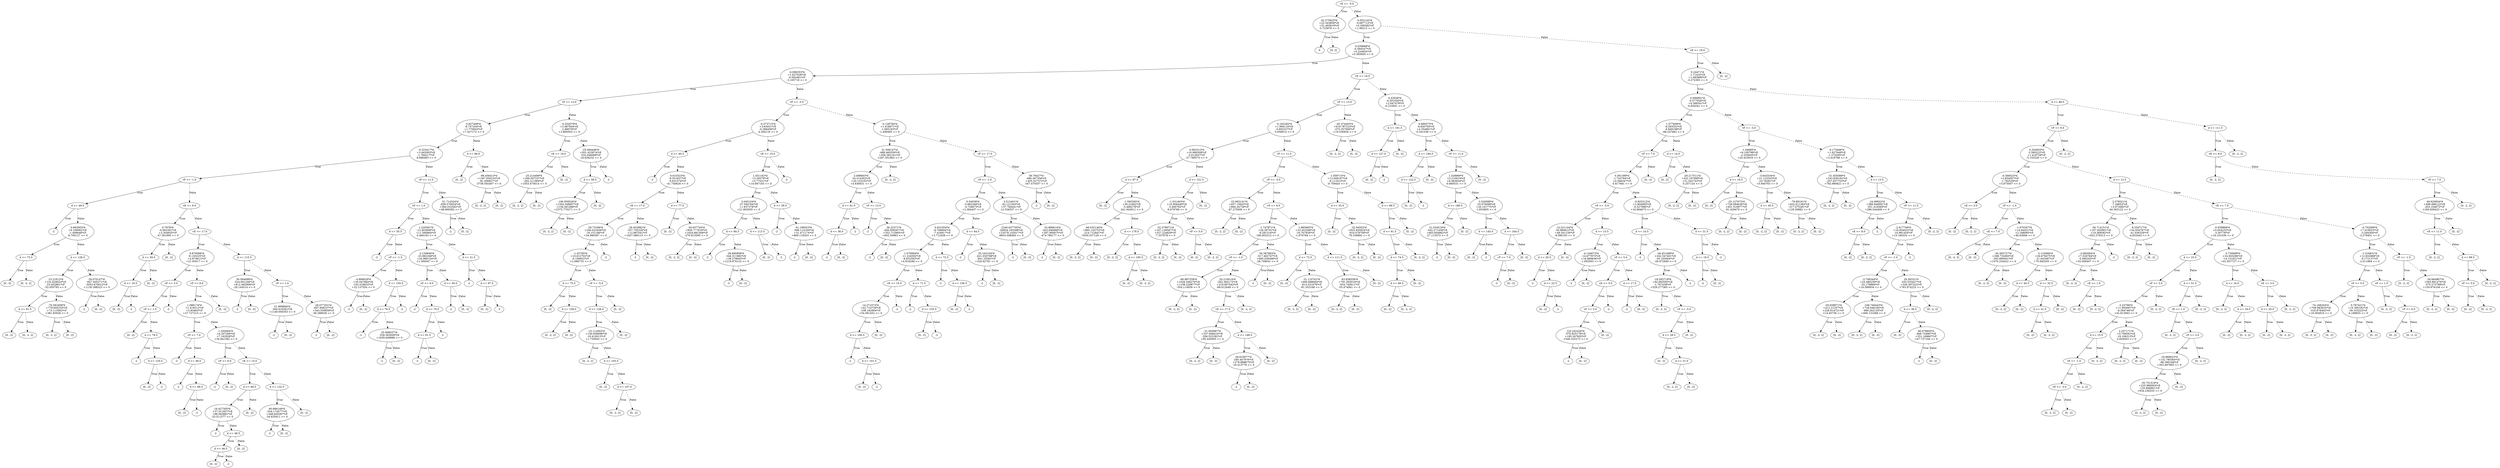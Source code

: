 digraph {
0 [label="vE <= -5.0"];
1 [label="42.275625*d\n+22.343858*vE\n+31.493619*vF\n-3.723976 <= 0"];
2 [label="0"];
1 -> 2 [label="True"];
3 [label="[0, 2]"];
1 -> 3 [style="dashed", label="False"];
0 -> 1 [label="True"];
4 [label="0.052142*d\n-0.687712*vE\n+0.309382*vF\n+1.99213 <= 0"];
5 [label="0.039868*d\n-0.394547*vE\n+0.224655*vF\n+0.383605 <= 0"];
6 [label="-0.096353*d\n+1.027028*vE\n-0.582481*vF\n-3.105719 <= 0"];
7 [label="vF <= 13.0"];
8 [label="0.827408*d\n-8.747204*vE\n+1.770643*vF\n+7.427172 <= 0"];
9 [label="-0.325417*d\n+3.442003*vE\n-1.784217*vF\n-8.886493 <= 0"];
10 [label="vF <= -1.0"];
11 [label="d <= 49.5"];
12 [label="-2"];
11 -> 12 [label="True"];
13 [label="-0.863003*d\n+9.106062*vE\n-1.499648*vF\n-6.700127 <= 0"];
14 [label="d <= 73.5"];
15 [label="[0, -2]"];
14 -> 15 [label="True"];
16 [label="[0, -2, 2]"];
14 -> 16 [style="dashed", label="False"];
13 -> 14 [label="True"];
17 [label="d <= 128.5"];
18 [label="-15.21613*d\n+152.629023*vE\n-23.452861*vF\n-52.050793 <= 0"];
19 [label="d <= 91.5"];
20 [label="[0, -2]"];
19 -> 20 [label="True"];
21 [label="[0, -2, 2]"];
19 -> 21 [style="dashed", label="False"];
18 -> 19 [label="True"];
22 [label="-76.581608*d\n+778.605255*vE\n+73.113562*vF\n+381.83928 <= 0"];
23 [label="[0, -2, 2]"];
22 -> 23 [label="True"];
24 [label="[0, -2]"];
22 -> 24 [style="dashed", label="False"];
18 -> 22 [style="dashed", label="False"];
17 -> 18 [label="True"];
25 [label="29.070147*d\n-847.505271*vE\n-5053.670012*vF\n+1130.398323 <= 0"];
26 [label="-2"];
25 -> 26 [label="True"];
27 [label="[0, -2]"];
25 -> 27 [style="dashed", label="False"];
17 -> 25 [style="dashed", label="False"];
13 -> 17 [style="dashed", label="False"];
11 -> 13 [style="dashed", label="False"];
10 -> 11 [label="True"];
28 [label="vE <= 9.0"];
29 [label="0.7978*d\n-0.092391*vE\n+3.304935*vF\n-47.361995 <= 0"];
30 [label="d <= 59.5"];
31 [label="d <= 10.5"];
32 [label="[0, -2]"];
31 -> 32 [label="True"];
33 [label="-2"];
31 -> 33 [style="dashed", label="False"];
30 -> 31 [label="True"];
34 [label="[0, -2]"];
30 -> 34 [style="dashed", label="False"];
29 -> 30 [label="True"];
35 [label="[0, -2]"];
29 -> 35 [style="dashed", label="False"];
28 -> 29 [label="True"];
36 [label="vE <= 17.0"];
37 [label="0.870098*d\n-9.130225*vE\n+4.874812*vF\n+21.93017 <= 0"];
38 [label="vF <= 3.0"];
39 [label="vF <= 1.0"];
40 [label="[0, -2]"];
39 -> 40 [label="True"];
41 [label="d <= 78.5"];
42 [label="-2"];
41 -> 42 [label="True"];
43 [label="d <= 120.5"];
44 [label="[0, -2]"];
43 -> 44 [label="True"];
45 [label="-2"];
43 -> 45 [style="dashed", label="False"];
41 -> 43 [style="dashed", label="False"];
39 -> 41 [style="dashed", label="False"];
38 -> 39 [label="True"];
46 [label="-2"];
38 -> 46 [style="dashed", label="False"];
37 -> 38 [label="True"];
47 [label="vF <= 9.0"];
48 [label="1.088174*d\n-11.419212*vE\n+5.83463*vF\n+27.727215 <= 0"];
49 [label="vF <= 7.0"];
50 [label="-2"];
49 -> 50 [label="True"];
51 [label="d <= 46.0"];
52 [label="-2"];
51 -> 52 [label="True"];
53 [label="d <= 88.5"];
54 [label="[0, -2]"];
53 -> 54 [label="True"];
55 [label="-2"];
53 -> 55 [style="dashed", label="False"];
51 -> 53 [style="dashed", label="False"];
49 -> 51 [style="dashed", label="False"];
48 -> 49 [label="True"];
56 [label="1.350064*d\n-14.207266*vE\n+7.162928*vF\n+34.941592 <= 0"];
57 [label="vF <= 6.0"];
58 [label="-2"];
57 -> 58 [label="True"];
59 [label="[0, -2]"];
57 -> 59 [style="dashed", label="False"];
56 -> 57 [label="True"];
60 [label="vE <= 15.0"];
61 [label="d <= 69.5"];
62 [label="16.427305*d\n-137.011657*vE\n+98.563891*vF\n-25.511577 <= 0"];
63 [label="-2"];
62 -> 63 [label="True"];
64 [label="d <= 49.5"];
65 [label="d <= 46.5"];
66 [label="[0, -2]"];
65 -> 66 [label="True"];
67 [label="-2"];
65 -> 67 [style="dashed", label="False"];
64 -> 65 [label="True"];
68 [label="[0, -2]"];
64 -> 68 [style="dashed", label="False"];
62 -> 64 [style="dashed", label="False"];
61 -> 62 [label="True"];
69 [label="[0, -2]"];
61 -> 69 [style="dashed", label="False"];
60 -> 61 [label="True"];
70 [label="d <= 132.5"];
71 [label="60.666149*d\n-554.174577*vE\n+348.650287*vF\n-34.635911 <= 0"];
72 [label="-2"];
71 -> 72 [label="True"];
73 [label="[0, -2]"];
71 -> 73 [style="dashed", label="False"];
70 -> 71 [label="True"];
74 [label="[0, -2]"];
70 -> 74 [style="dashed", label="False"];
60 -> 70 [style="dashed", label="False"];
56 -> 60 [style="dashed", label="False"];
48 -> 56 [style="dashed", label="False"];
47 -> 48 [label="True"];
75 [label="[0, -2]"];
47 -> 75 [style="dashed", label="False"];
37 -> 47 [style="dashed", label="False"];
36 -> 37 [label="True"];
76 [label="d <= 115.5"];
77 [label="30.564688*d\n-524.601246*vE\n+612.492908*vF\n-29.144514 <= 0"];
78 [label="-2"];
77 -> 78 [label="True"];
79 [label="[0, -2]"];
77 -> 79 [style="dashed", label="False"];
76 -> 77 [label="True"];
80 [label="vF <= 1.0"];
81 [label="21.969894*d\n-264.616361*vE\n+1149.000353 <= 0"];
82 [label="-2"];
81 -> 82 [label="True"];
83 [label="[0, -2]"];
81 -> 83 [style="dashed", label="False"];
80 -> 81 [label="True"];
84 [label="29.077201*d\n-497.958237*vE\n+543.550858*vF\n-38.288636 <= 0"];
85 [label="-2"];
84 -> 85 [label="True"];
86 [label="[0, -2]"];
84 -> 86 [style="dashed", label="False"];
80 -> 84 [style="dashed", label="False"];
76 -> 80 [style="dashed", label="False"];
36 -> 76 [style="dashed", label="False"];
28 -> 36 [style="dashed", label="False"];
10 -> 28 [style="dashed", label="False"];
9 -> 10 [label="True"];
87 [label="vF <= 11.0"];
88 [label="vF <= 1.0"];
89 [label="d <= 55.5"];
90 [label="-2"];
89 -> 90 [label="True"];
91 [label="vF <= -1.0"];
92 [label="-4.899629*d\n+35.047684*vE\n-102.019632*vF\n+32.137554 <= 0"];
93 [label="-2"];
92 -> 93 [label="True"];
94 [label="[0, -2]"];
92 -> 94 [style="dashed", label="False"];
91 -> 92 [label="True"];
95 [label="d <= 150.5"];
96 [label="d <= 76.5"];
97 [label="-2"];
96 -> 97 [label="True"];
98 [label="25.908037*d\n-328.363009*vE\n+1639.649886 <= 0"];
99 [label="-2"];
98 -> 99 [label="True"];
100 [label="[0, -2]"];
98 -> 100 [style="dashed", label="False"];
96 -> 98 [style="dashed", label="False"];
95 -> 96 [label="True"];
101 [label="-2"];
95 -> 101 [style="dashed", label="False"];
91 -> 95 [style="dashed", label="False"];
89 -> 91 [style="dashed", label="False"];
88 -> 89 [label="True"];
102 [label="1.220591*d\n-13.403908*vE\n+11.566964*vF\n-5.466193 <= 0"];
103 [label="2.159846*d\n-23.882348*vE\n+20.989154*vF\n-11.300047 <= 0"];
104 [label="vF <= 9.0"];
105 [label="-2"];
104 -> 105 [label="True"];
106 [label="d <= 70.0"];
107 [label="d <= 61.5"];
108 [label="-2"];
107 -> 108 [label="True"];
109 [label="[0, -2]"];
107 -> 109 [style="dashed", label="False"];
106 -> 107 [label="True"];
110 [label="-2"];
106 -> 110 [style="dashed", label="False"];
104 -> 106 [style="dashed", label="False"];
103 -> 104 [label="True"];
111 [label="d <= 30.0"];
112 [label="-2"];
111 -> 112 [label="True"];
113 [label="[0, -2]"];
111 -> 113 [style="dashed", label="False"];
103 -> 111 [style="dashed", label="False"];
102 -> 103 [label="True"];
114 [label="d <= 21.5"];
115 [label="-2"];
114 -> 115 [label="True"];
116 [label="d <= 97.5"];
117 [label="[0, -2]"];
116 -> 117 [label="True"];
118 [label="-2"];
116 -> 118 [style="dashed", label="False"];
114 -> 116 [style="dashed", label="False"];
102 -> 114 [style="dashed", label="False"];
88 -> 102 [style="dashed", label="False"];
87 -> 88 [label="True"];
119 [label="51.714324*d\n-658.570934*vE\n+584.032582*vF\n+48.669382 <= 0"];
120 [label="-2"];
119 -> 120 [label="True"];
121 [label="[0, -2]"];
119 -> 121 [style="dashed", label="False"];
87 -> 119 [style="dashed", label="False"];
9 -> 87 [style="dashed", label="False"];
8 -> 9 [label="True"];
122 [label="d <= 66.0"];
123 [label="[0, -2]"];
122 -> 123 [label="True"];
124 [label="-98.456413*d\n+1267.650233*vE\n-91.006827*vF\n-3738.592407 <= 0"];
125 [label="[0, -2, 2]"];
124 -> 125 [label="True"];
126 [label="[0, -2]"];
124 -> 126 [style="dashed", label="False"];
122 -> 124 [style="dashed", label="False"];
8 -> 122 [style="dashed", label="False"];
7 -> 8 [label="True"];
127 [label="-0.252679*d\n+3.487844*vE\n-2.88079*vF\n+3.860503 <= 0"];
128 [label="vE <= 19.0"];
129 [label="-25.214499*d\n+269.597237*vE\n-262.211084*vF\n+1053.470014 <= 0"];
130 [label="[0, -2, 2]"];
129 -> 130 [label="True"];
131 [label="[0, -2]"];
129 -> 131 [style="dashed", label="False"];
128 -> 129 [label="True"];
132 [label="[0, -2]"];
128 -> 132 [style="dashed", label="False"];
127 -> 128 [label="True"];
133 [label="-25.484446*d\n+501.423874*vE\n-532.046068*vF\n-18.636232 <= 0"];
134 [label="d <= 58.5"];
135 [label="-106.959526*d\n+1354.348607*vE\n-1158.491088*vF\n+2375.770271 <= 0"];
136 [label="[0, -2, 2]"];
135 -> 136 [label="True"];
137 [label="[0, -2]"];
135 -> 137 [style="dashed", label="False"];
134 -> 135 [label="True"];
138 [label="[0, -2]"];
134 -> 138 [style="dashed", label="False"];
133 -> 134 [label="True"];
139 [label="-2"];
133 -> 139 [style="dashed", label="False"];
127 -> 133 [style="dashed", label="False"];
7 -> 127 [style="dashed", label="False"];
6 -> 7 [label="True"];
140 [label="vF <= -3.0"];
141 [label="-0.373715*d\n+3.63451*vE\n-0.288409*vF\n-4.264116 <= 0"];
142 [label="d <= 40.5"];
143 [label="-2"];
142 -> 143 [label="True"];
144 [label="0.610323*d\n-6.351837*vE\n-6.651576*vF\n-41.740626 <= 0"];
145 [label="vE <= 17.0"];
146 [label="-29.73186*d\n+240.023436*vE\n-16.151166*vF\n+54.990397 <= 0"];
147 [label="-1.02785*d\n+10.612702*vE\n-0.106052*vF\n+2.086733 <= 0"];
148 [label="d <= 75.5"];
149 [label="[0, -2]"];
148 -> 149 [label="True"];
150 [label="d <= 158.0"];
151 [label="[0, -2, 2]"];
150 -> 151 [label="True"];
152 [label="[0, -2]"];
150 -> 152 [style="dashed", label="False"];
148 -> 150 [style="dashed", label="False"];
147 -> 148 [label="True"];
153 [label="vF <= -5.0"];
154 [label="d <= 128.0"];
155 [label="-15.112002*d\n+150.836698*vE\n-10.410013*vF\n+1.735002 <= 0"];
156 [label="[0, -2, 2]"];
155 -> 156 [label="True"];
157 [label="d <= 103.5"];
158 [label="[0, -2]"];
157 -> 158 [label="True"];
159 [label="d <= 107.0"];
160 [label="[0, -2, 2]"];
159 -> 160 [label="True"];
161 [label="[0, -2]"];
159 -> 161 [style="dashed", label="False"];
157 -> 159 [style="dashed", label="False"];
155 -> 157 [style="dashed", label="False"];
154 -> 155 [label="True"];
162 [label="[0, -2]"];
154 -> 162 [style="dashed", label="False"];
153 -> 154 [label="True"];
163 [label="[0, -2]"];
153 -> 163 [style="dashed", label="False"];
147 -> 153 [style="dashed", label="False"];
146 -> 147 [label="True"];
164 [label="-2"];
146 -> 164 [style="dashed", label="False"];
145 -> 146 [label="True"];
165 [label="26.452982*d\n-357.705226*vE\n+12.887041*vF\n+1927.089115 <= 0"];
166 [label="-2"];
165 -> 166 [label="True"];
167 [label="[0, -2]"];
165 -> 167 [style="dashed", label="False"];
145 -> 165 [style="dashed", label="False"];
144 -> 145 [label="True"];
168 [label="d <= 77.0"];
169 [label="[0, -2]"];
168 -> 169 [label="True"];
170 [label="-30.657745*d\n+956.777919*vE\n+1624.881568*vF\n-270.813595 <= 0"];
171 [label="[0, -2, 2]"];
170 -> 171 [label="True"];
172 [label="[0, -2]"];
170 -> 172 [style="dashed", label="False"];
168 -> 170 [style="dashed", label="False"];
144 -> 168 [style="dashed", label="False"];
142 -> 144 [style="dashed", label="False"];
141 -> 142 [label="True"];
173 [label="vE <= 15.0"];
174 [label="1.451162*d\n-13.26579*vE\n+0.77021*vF\n+10.687163 <= 0"];
175 [label="3.045154*d\n-27.594764*vE\n+1.637378*vF\n+21.902935 <= 0"];
176 [label="d <= 84.5"];
177 [label="-2"];
176 -> 177 [label="True"];
178 [label="28.690908*d\n-344.311982*vE\n+38.279945*vF\n+1219.876122 <= 0"];
179 [label="-2"];
178 -> 179 [label="True"];
180 [label="[0, -2]"];
178 -> 180 [style="dashed", label="False"];
176 -> 178 [style="dashed", label="False"];
175 -> 176 [label="True"];
181 [label="d <= 113.5"];
182 [label="[0, -2]"];
181 -> 182 [label="True"];
183 [label="-2"];
181 -> 183 [style="dashed", label="False"];
175 -> 181 [style="dashed", label="False"];
174 -> 175 [label="True"];
184 [label="d <= 59.5"];
185 [label="-2"];
184 -> 185 [label="True"];
186 [label="61.196023*d\n-596.114164*vE\n+31.471174*vF\n+869.118303 <= 0"];
187 [label="-2"];
186 -> 187 [label="True"];
188 [label="[0, -2]"];
186 -> 188 [style="dashed", label="False"];
184 -> 186 [style="dashed", label="False"];
174 -> 184 [style="dashed", label="False"];
173 -> 174 [label="True"];
189 [label="-2"];
173 -> 189 [style="dashed", label="False"];
141 -> 173 [style="dashed", label="False"];
140 -> 141 [label="True"];
190 [label="-0.128784*d\n+1.418671*vE\n-1.065183*vF\n-1.409465 <= 0"];
191 [label="31.506147*d\n-488.460359*vE\n+456.382161*vF\n-1297.501863 <= 0"];
192 [label="2.088663*d\n-24.514302*vE\n+20.153102*vF\n+4.636031 <= 0"];
193 [label="d <= 61.0"];
194 [label="d <= 36.0"];
195 [label="-2"];
194 -> 195 [label="True"];
196 [label="[0, -2]"];
194 -> 196 [style="dashed", label="False"];
193 -> 194 [label="True"];
197 [label="-2"];
193 -> 197 [style="dashed", label="False"];
192 -> 193 [label="True"];
198 [label="vF <= 13.0"];
199 [label="-2"];
198 -> 199 [label="True"];
200 [label="36.22371*d\n-456.009267*vE\n+352.713965*vF\n+602.50963 <= 0"];
201 [label="-2"];
200 -> 201 [label="True"];
202 [label="[0, -2]"];
200 -> 202 [style="dashed", label="False"];
198 -> 200 [style="dashed", label="False"];
192 -> 198 [style="dashed", label="False"];
191 -> 192 [label="True"];
203 [label="[0, -2, 2]"];
191 -> 203 [style="dashed", label="False"];
190 -> 191 [label="True"];
204 [label="vF <= 17.0"];
205 [label="vF <= -1.0"];
206 [label="0.54038*d\n-5.681046*vE\n-4.728873*vF\n+2.364437 <= 0"];
207 [label="0.831954*d\n-8.708694*vE\n-7.424917*vF\n+3.712458 <= 0"];
208 [label="1.070994*d\n-11.224592*vE\n-9.832593*vF\n+4.916296 <= 0"];
209 [label="vE <= 15.0"];
210 [label="14.271073*d\n-142.710729*vE\n-108.182904*vF\n+54.091452 <= 0"];
211 [label="d <= 100.5"];
212 [label="-2"];
211 -> 212 [label="True"];
213 [label="d <= 101.5"];
214 [label="[0, -2]"];
213 -> 214 [label="True"];
215 [label="-2"];
213 -> 215 [style="dashed", label="False"];
211 -> 213 [style="dashed", label="False"];
210 -> 211 [label="True"];
216 [label="[0, -2]"];
210 -> 216 [style="dashed", label="False"];
209 -> 210 [label="True"];
217 [label="-2"];
209 -> 217 [style="dashed", label="False"];
208 -> 209 [label="True"];
218 [label="d <= 71.5"];
219 [label="-2"];
218 -> 219 [label="True"];
220 [label="d <= 155.5"];
221 [label="[0, -2]"];
220 -> 221 [label="True"];
222 [label="-2"];
220 -> 222 [style="dashed", label="False"];
218 -> 220 [style="dashed", label="False"];
208 -> 218 [style="dashed", label="False"];
207 -> 208 [label="True"];
223 [label="d <= 72.5"];
224 [label="-2"];
223 -> 224 [label="True"];
225 [label="d <= 156.5"];
226 [label="[0, -2]"];
225 -> 226 [label="True"];
227 [label="-2"];
225 -> 227 [style="dashed", label="False"];
223 -> 225 [style="dashed", label="False"];
207 -> 223 [style="dashed", label="False"];
206 -> 207 [label="True"];
228 [label="d <= 64.5"];
229 [label="-2"];
228 -> 229 [label="True"];
230 [label="35.243104*d\n-421.030788*vE\n-641.25562*vF\n+320.62781 <= 0"];
231 [label="-2"];
230 -> 231 [label="True"];
232 [label="[0, -2]"];
230 -> 232 [style="dashed", label="False"];
228 -> 230 [style="dashed", label="False"];
206 -> 228 [style="dashed", label="False"];
205 -> 206 [label="True"];
233 [label="3.512401*d\n-43.121263*vE\n+37.784441*vF\n-12.526557 <= 0"];
234 [label="2240.637705*d\n-26954.183598*vE\n+23578.143017*vF\n-8603.008483 <= 0"];
235 [label="-2"];
234 -> 235 [label="True"];
236 [label="[0, -2]"];
234 -> 236 [style="dashed", label="False"];
233 -> 234 [label="True"];
237 [label="33.896614*d\n-425.846668*vE\n+397.900075*vF\n-474.789177 <= 0"];
238 [label="-2"];
237 -> 238 [label="True"];
239 [label="[0, -2]"];
237 -> 239 [style="dashed", label="False"];
233 -> 237 [style="dashed", label="False"];
205 -> 233 [style="dashed", label="False"];
204 -> 205 [label="True"];
240 [label="36.79427*d\n-496.367356*vE\n+455.527372*vF\n-347.470357 <= 0"];
241 [label="-2"];
240 -> 241 [label="True"];
242 [label="[0, -2]"];
240 -> 242 [style="dashed", label="False"];
204 -> 240 [style="dashed", label="False"];
190 -> 204 [style="dashed", label="False"];
140 -> 190 [style="dashed", label="False"];
6 -> 140 [style="dashed", label="False"];
5 -> 6 [label="True"];
243 [label="vE <= 19.0"];
244 [label="vF <= 13.0"];
245 [label="-0.162282*d\n+1.994116*vE\n-0.692327*vF\n-5.658914 <= 0"];
246 [label="-0.902313*d\n+10.966308*vE\n-3.012637*vF\n-27.789575 <= 0"];
247 [label="d <= 97.0"];
248 [label="[0, -2]"];
247 -> 248 [label="True"];
249 [label="-1.592565*d\n+30.21602*vE\n-5.466278*vF\n-241.943611 <= 0"];
250 [label="-66.032144*d\n+895.143752*vE\n-214.712841*vF\n-3550.537126 <= 0"];
251 [label="[0, -2, 2]"];
250 -> 251 [label="True"];
252 [label="[0, -2]"];
250 -> 252 [style="dashed", label="False"];
249 -> 250 [label="True"];
253 [label="d <= 178.5"];
254 [label="[0, -2, 2]"];
253 -> 254 [label="True"];
255 [label="d <= 195.5"];
256 [label="[0, -2]"];
255 -> 256 [label="True"];
257 [label="[0, -2, 2]"];
255 -> 257 [style="dashed", label="False"];
253 -> 255 [style="dashed", label="False"];
249 -> 253 [style="dashed", label="False"];
247 -> 249 [style="dashed", label="False"];
246 -> 247 [label="True"];
258 [label="d <= 151.5"];
259 [label="-1.031403*d\n+10.906449*vE\n-3.490792*vF\n-9.679766 <= 0"];
260 [label="-32.379971*d\n+167.139587*vE\n+527.224839*vF\n-7.337978 <= 0"];
261 [label="[0, -2, 2]"];
260 -> 261 [label="True"];
262 [label="[0, -2]"];
260 -> 262 [style="dashed", label="False"];
259 -> 260 [label="True"];
263 [label="vF <= 5.0"];
264 [label="[0, -2]"];
263 -> 264 [label="True"];
265 [label="[0, -2, 2]"];
263 -> 265 [style="dashed", label="False"];
259 -> 263 [style="dashed", label="False"];
258 -> 259 [label="True"];
266 [label="[0, -2]"];
258 -> 266 [style="dashed", label="False"];
246 -> 258 [style="dashed", label="False"];
245 -> 246 [label="True"];
267 [label="vF <= 11.0"];
268 [label="vF <= -3.0"];
269 [label="-22.993141*d\n+457.15643*vE\n+894.34739*vF\n-87.275006 <= 0"];
270 [label="[0, -2, 2]"];
269 -> 270 [label="True"];
271 [label="[0, -2]"];
269 -> 271 [style="dashed", label="False"];
268 -> 269 [label="True"];
272 [label="vF <= 9.0"];
273 [label="-1.747871*d\n+26.39701*vE\n-9.291316*vF\n-180.853212 <= 0"];
274 [label="vF <= -1.0"];
275 [label="-80.887259*d\n+1026.546279*vE\n+1108.229877*vF\n-554.114939 <= 0"];
276 [label="[0, -2, 2]"];
275 -> 276 [label="True"];
277 [label="[0, -2]"];
275 -> 277 [style="dashed", label="False"];
274 -> 275 [label="True"];
278 [label="20.210014*d\n-262.365172*vE\n+219.857042*vF\n-68.012649 <= 0"];
279 [label="vE <= 17.0"];
280 [label="-31.005987*d\n+337.608416*vE\n-208.522392*vF\n+95.445905 <= 0"];
281 [label="[0, -2, 2]"];
280 -> 281 [label="True"];
282 [label="[0, -2]"];
280 -> 282 [style="dashed", label="False"];
279 -> 280 [label="True"];
283 [label="d <= 148.5"];
284 [label="26.625977*d\n-295.447976*vE\n+278.898875*vF\n-16.413776 <= 0"];
285 [label="-2"];
284 -> 285 [label="True"];
286 [label="[0, -2]"];
284 -> 286 [style="dashed", label="False"];
283 -> 284 [label="True"];
287 [label="[0, -2]"];
283 -> 287 [style="dashed", label="False"];
279 -> 283 [style="dashed", label="False"];
278 -> 279 [label="True"];
288 [label="[0, -2, 2]"];
278 -> 288 [style="dashed", label="False"];
274 -> 278 [style="dashed", label="False"];
273 -> 274 [label="True"];
289 [label="30.387883*d\n-517.482747*vE\n+695.028498*vF\n-28.749041 <= 0"];
290 [label="-2"];
289 -> 290 [label="True"];
291 [label="[0, -2]"];
289 -> 291 [style="dashed", label="False"];
273 -> 289 [style="dashed", label="False"];
272 -> 273 [label="True"];
292 [label="-1.885683*d\n+23.453266*vE\n-16.707836*vF\n-1.670784 <= 0"];
293 [label="d <= 72.5"];
294 [label="[0, -2]"];
293 -> 294 [label="True"];
295 [label="-31.110741*d\n+690.688064*vE\n-813.531678*vF\n-81.353168 <= 0"];
296 [label="[0, -2, 2]"];
295 -> 296 [label="True"];
297 [label="[0, -2]"];
295 -> 297 [style="dashed", label="False"];
293 -> 295 [style="dashed", label="False"];
292 -> 293 [label="True"];
298 [label="d <= 111.0"];
299 [label="-63.658558*d\n+781.093018*vE\n-554.740611*vF\n-55.474061 <= 0"];
300 [label="[0, -2, 2]"];
299 -> 300 [label="True"];
301 [label="[0, -2]"];
299 -> 301 [style="dashed", label="False"];
298 -> 299 [label="True"];
302 [label="[0, -2]"];
298 -> 302 [style="dashed", label="False"];
292 -> 298 [style="dashed", label="False"];
272 -> 292 [style="dashed", label="False"];
268 -> 272 [style="dashed", label="False"];
267 -> 268 [label="True"];
303 [label="-1.059715*d\n+13.008187*vE\n-9.113315*vF\n-0.759443 <= 0"];
304 [label="d <= 33.0"];
305 [label="[0, -2]"];
304 -> 305 [label="True"];
306 [label="-32.04502*d\n+825.920924*vE\n-916.078708*vF\n-76.339892 <= 0"];
307 [label="[0, -2, 2]"];
306 -> 307 [label="True"];
308 [label="[0, -2]"];
306 -> 308 [style="dashed", label="False"];
304 -> 306 [style="dashed", label="False"];
303 -> 304 [label="True"];
309 [label="d <= 96.5"];
310 [label="d <= 91.5"];
311 [label="d <= 74.5"];
312 [label="d <= 66.5"];
313 [label="[0, -2]"];
312 -> 313 [label="True"];
314 [label="[0, -2, 2]"];
312 -> 314 [style="dashed", label="False"];
311 -> 312 [label="True"];
315 [label="[0, -2]"];
311 -> 315 [style="dashed", label="False"];
310 -> 311 [label="True"];
316 [label="[0, -2, 2]"];
310 -> 316 [style="dashed", label="False"];
309 -> 310 [label="True"];
317 [label="[0, -2]"];
309 -> 317 [style="dashed", label="False"];
303 -> 309 [style="dashed", label="False"];
267 -> 303 [style="dashed", label="False"];
245 -> 267 [style="dashed", label="False"];
244 -> 245 [label="True"];
318 [label="-45.374403*d\n+619.787223*vE\n-475.357066*vF\n+19.530926 <= 0"];
319 [label="[0, -2, 2]"];
318 -> 319 [label="True"];
320 [label="[0, -2]"];
318 -> 320 [style="dashed", label="False"];
244 -> 318 [style="dashed", label="False"];
243 -> 244 [label="True"];
321 [label="0.42926*d\n-4.201026*vE\n+2.647479*vF\n-0.210051 <= 0"];
322 [label="d <= 191.5"];
323 [label="d <= 127.0"];
324 [label="[0, -2]"];
323 -> 324 [label="True"];
325 [label="-2"];
323 -> 325 [style="dashed", label="False"];
322 -> 323 [label="True"];
326 [label="[0, -2]"];
322 -> 326 [style="dashed", label="False"];
321 -> 322 [label="True"];
327 [label="0.689373*d\n-6.830765*vE\n+4.354861*vF\n-0.341538 <= 0"];
328 [label="d <= 184.5"];
329 [label="d <= 122.5"];
330 [label="[0, -2]"];
329 -> 330 [label="True"];
331 [label="-2"];
329 -> 331 [style="dashed", label="False"];
328 -> 329 [label="True"];
332 [label="[0, -2]"];
328 -> 332 [style="dashed", label="False"];
327 -> 328 [label="True"];
333 [label="vF <= 11.0"];
334 [label="1.329969*d\n-13.210619*vE\n+8.083934*vF\n-0.660531 <= 0"];
335 [label="d <= 180.5"];
336 [label="31.034519*d\n-542.271436*vE\n+663.604862*vF\n-27.113572 <= 0"];
337 [label="-2"];
336 -> 337 [label="True"];
338 [label="[0, -2]"];
336 -> 338 [style="dashed", label="False"];
335 -> 336 [label="True"];
339 [label="[0, -2]"];
335 -> 339 [style="dashed", label="False"];
334 -> 335 [label="True"];
340 [label="3.320089*d\n-33.076098*vE\n+20.101775*vF\n-1.653805 <= 0"];
341 [label="d <= 145.0"];
342 [label="[0, -2]"];
341 -> 342 [label="True"];
343 [label="-2"];
341 -> 343 [style="dashed", label="False"];
340 -> 341 [label="True"];
344 [label="d <= 164.5"];
345 [label="vF <= 7.0"];
346 [label="-2"];
345 -> 346 [label="True"];
347 [label="[0, -2]"];
345 -> 347 [style="dashed", label="False"];
344 -> 345 [label="True"];
348 [label="[0, -2]"];
344 -> 348 [style="dashed", label="False"];
340 -> 344 [style="dashed", label="False"];
334 -> 340 [style="dashed", label="False"];
333 -> 334 [label="True"];
349 [label="[0, -2]"];
333 -> 349 [style="dashed", label="False"];
327 -> 333 [style="dashed", label="False"];
321 -> 327 [style="dashed", label="False"];
243 -> 321 [style="dashed", label="False"];
5 -> 243 [style="dashed", label="False"];
4 -> 5 [label="True"];
350 [label="vE <= 19.0"];
351 [label="0.24471*d\n-1.71432*vE\n+1.083899*vF\n-3.272393 <= 0"];
352 [label="0.096891*d\n-0.577928*vE\n+0.396541*vF\n-0.834541 <= 0"];
353 [label="1.577609*d\n-8.293552*vE\n-6.849198*vF\n-88.247662 <= 0"];
354 [label="vF <= 7.0"];
355 [label="0.391399*d\n-1.743784*vE\n+0.566347*vF\n-5.817681 <= 0"];
356 [label="vF <= -5.0"];
357 [label="14.221144*d\n-56.884613*vE\n+48.541156*vF\n-8.090193 <= 0"];
358 [label="d <= 20.5"];
359 [label="-2"];
358 -> 359 [label="True"];
360 [label="d <= 22.5"];
361 [label="[0, -2]"];
360 -> 361 [label="True"];
362 [label="-2"];
360 -> 362 [style="dashed", label="False"];
358 -> 360 [style="dashed", label="False"];
357 -> 358 [label="True"];
363 [label="[0, -2]"];
357 -> 363 [style="dashed", label="False"];
356 -> 357 [label="True"];
364 [label="d <= 15.5"];
365 [label="-4.144673*d\n-14.677973*vE\n+16.889836*vF\n-1.093563 <= 0"];
366 [label="-2"];
365 -> 366 [label="True"];
367 [label="[0, -2]"];
365 -> 367 [style="dashed", label="False"];
364 -> 365 [label="True"];
368 [label="vF <= 5.0"];
369 [label="vE <= 5.0"];
370 [label="vF <= 3.0"];
371 [label="120.242426*d\n-570.825179*vE\n+195.347605*vF\n-1549.325273 <= 0"];
372 [label="-2"];
371 -> 372 [label="True"];
373 [label="[0, -2]"];
371 -> 373 [style="dashed", label="False"];
370 -> 371 [label="True"];
374 [label="[0, -2]"];
370 -> 374 [style="dashed", label="False"];
369 -> 370 [label="True"];
375 [label="-2"];
369 -> 375 [style="dashed", label="False"];
368 -> 369 [label="True"];
376 [label="d <= 17.5"];
377 [label="-2"];
376 -> 377 [label="True"];
378 [label="[0, -2]"];
376 -> 378 [style="dashed", label="False"];
368 -> 376 [style="dashed", label="False"];
364 -> 368 [style="dashed", label="False"];
356 -> 364 [style="dashed", label="False"];
355 -> 356 [label="True"];
379 [label="-0.925312*d\n+3.904965*vE\n-0.527086*vF\n+16.964673 <= 0"];
380 [label="d <= 10.5"];
381 [label="-2"];
380 -> 381 [label="True"];
382 [label="-28.451498*d\n+242.547401*vE\n-45.103004*vF\n-26.972849 <= 0"];
383 [label="-18.592719*d\n+92.963593*vE\n-1.767439*vF\n+529.277365 <= 0"];
384 [label="[0, -2, 2]"];
383 -> 384 [label="True"];
385 [label="vF <= -5.0"];
386 [label="d <= 28.5"];
387 [label="[0, -2]"];
386 -> 387 [label="True"];
388 [label="d <= 31.0"];
389 [label="[0, -2, 2]"];
388 -> 389 [label="True"];
390 [label="[0, -2]"];
388 -> 390 [style="dashed", label="False"];
386 -> 388 [style="dashed", label="False"];
385 -> 386 [label="True"];
391 [label="[0, -2]"];
385 -> 391 [style="dashed", label="False"];
383 -> 385 [style="dashed", label="False"];
382 -> 383 [label="True"];
392 [label="-2"];
382 -> 392 [style="dashed", label="False"];
380 -> 382 [style="dashed", label="False"];
379 -> 380 [label="True"];
393 [label="d <= 31.5"];
394 [label="d <= 19.5"];
395 [label="-2"];
394 -> 395 [label="True"];
396 [label="[0, -2]"];
394 -> 396 [style="dashed", label="False"];
393 -> 394 [label="True"];
397 [label="-2"];
393 -> 397 [style="dashed", label="False"];
379 -> 393 [style="dashed", label="False"];
355 -> 379 [style="dashed", label="False"];
354 -> 355 [label="True"];
398 [label="[0, -2]"];
354 -> 398 [style="dashed", label="False"];
353 -> 354 [label="True"];
399 [label="d <= 14.5"];
400 [label="[0, -2]"];
399 -> 400 [label="True"];
401 [label="-29.217511*d\n+432.187899*vE\n+31.542743*vF\n-5.257124 <= 0"];
402 [label="[0, -2, 2]"];
401 -> 402 [label="True"];
403 [label="[0, -2]"];
401 -> 403 [style="dashed", label="False"];
399 -> 401 [style="dashed", label="False"];
353 -> 399 [style="dashed", label="False"];
352 -> 353 [label="True"];
404 [label="vF <= -3.0"];
405 [label="-1.04685*d\n+6.100799*vE\n-2.335645*vF\n+20.423916 <= 0"];
406 [label="d <= 19.5"];
407 [label="[0, -2]"];
406 -> 407 [label="True"];
408 [label="-25.127672*d\n+728.084636*vE\n+651.519977*vF\n-91.429479 <= 0"];
409 [label="[0, -2, 2]"];
408 -> 409 [label="True"];
410 [label="[0, -2]"];
408 -> 410 [style="dashed", label="False"];
406 -> 408 [style="dashed", label="False"];
405 -> 406 [label="True"];
411 [label="-3.643334*d\n+21.123333*vE\n-23.76281*vF\n+5.940703 <= 0"];
412 [label="d <= 45.5"];
413 [label="[0, -2, 2]"];
412 -> 413 [label="True"];
414 [label="[0, -2]"];
412 -> 414 [style="dashed", label="False"];
411 -> 412 [label="True"];
415 [label="-79.89191*d\n+452.611383*vE\n-517.075281*vF\n+129.26882 <= 0"];
416 [label="[0, -2, 2]"];
415 -> 416 [label="True"];
417 [label="[0, -2]"];
415 -> 417 [style="dashed", label="False"];
411 -> 415 [style="dashed", label="False"];
405 -> 411 [style="dashed", label="False"];
404 -> 405 [label="True"];
418 [label="-0.173646*d\n+1.627648*vE\n-1.270295*vF\n+3.418768 <= 0"];
419 [label="-31.455089*d\n+243.839162*vE\n-207.937753*vF\n+782.980821 <= 0"];
420 [label="[0, -2, 2]"];
419 -> 420 [label="True"];
421 [label="[0, -2]"];
419 -> 421 [style="dashed", label="False"];
418 -> 419 [label="True"];
422 [label="d <= 13.5"];
423 [label="-24.89922*d\n+388.946991*vE\n-351.416569*vF\n+286.544409 <= 0"];
424 [label="vE <= 8.0"];
425 [label="[0, -2]"];
424 -> 425 [label="True"];
426 [label="[0, -2, 2]"];
424 -> 426 [style="dashed", label="False"];
423 -> 424 [label="True"];
427 [label="-2"];
423 -> 427 [style="dashed", label="False"];
422 -> 423 [label="True"];
428 [label="vF <= 11.0"];
429 [label="-2.617749*d\n+16.834022*vE\n-10.981454*vF\n+15.160332 <= 0"];
430 [label="vF <= -1.0"];
431 [label="-3.749344*d\n+25.480259*vE\n-33.179869*vF\n+16.589934 <= 0"];
432 [label="-29.939871*d\n+412.21257*vE\n+228.914721*vF\n-114.45736 <= 0"];
433 [label="[0, -2, 2]"];
432 -> 433 [label="True"];
434 [label="[0, -2]"];
432 -> 434 [style="dashed", label="False"];
431 -> 432 [label="True"];
435 [label="-109.746443*d\n+728.046166*vE\n-980.262135*vF\n+490.131068 <= 0"];
436 [label="[0, -2, 2]"];
435 -> 436 [label="True"];
437 [label="[0, -2]"];
435 -> 437 [style="dashed", label="False"];
431 -> 435 [style="dashed", label="False"];
430 -> 431 [label="True"];
438 [label="26.56331*d\n-255.553427*vE\n+326.397222*vF\n-1763.974223 <= 0"];
439 [label="d <= 36.5"];
440 [label="[0, -2]"];
439 -> 440 [label="True"];
441 [label="66.078805*d\n-468.734967*vE\n+251.169667*vF\n-147.737194 <= 0"];
442 [label="-2"];
441 -> 442 [label="True"];
443 [label="[0, -2]"];
441 -> 443 [style="dashed", label="False"];
439 -> 441 [style="dashed", label="False"];
438 -> 439 [label="True"];
444 [label="[0, -2, 2]"];
438 -> 444 [style="dashed", label="False"];
430 -> 438 [style="dashed", label="False"];
429 -> 430 [label="True"];
445 [label="-2"];
429 -> 445 [style="dashed", label="False"];
428 -> 429 [label="True"];
446 [label="[0, -2, 2]"];
428 -> 446 [style="dashed", label="False"];
422 -> 428 [style="dashed", label="False"];
418 -> 422 [style="dashed", label="False"];
404 -> 418 [style="dashed", label="False"];
352 -> 404 [style="dashed", label="False"];
351 -> 352 [label="True"];
447 [label="d <= 88.5"];
448 [label="vF <= 9.0"];
449 [label="0.354003*d\n-2.580222*vE\n+1.418728*vF\n-5.153226 <= 0"];
450 [label="-0.368523*d\n+2.854007*vE\n-1.782539*vF\n+5.875007 <= 0"];
451 [label="vE <= 3.0"];
452 [label="[0, -2]"];
451 -> 452 [label="True"];
453 [label="[0, -2, 2]"];
451 -> 453 [style="dashed", label="False"];
450 -> 451 [label="True"];
454 [label="vF <= -1.0"];
455 [label="vE <= 7.0"];
456 [label="[0, -2, 2]"];
455 -> 456 [label="True"];
457 [label="[0, -2]"];
455 -> 457 [style="dashed", label="False"];
454 -> 455 [label="True"];
458 [label="-1.670267*d\n+14.64451*vE\n-12.188095*vF\n+40.63666 <= 0"];
459 [label="-30.393727*d\n+298.732665*vE\n-293.899401*vF\n+1070.254422 <= 0"];
460 [label="[0, -2, 2]"];
459 -> 460 [label="True"];
461 [label="[0, -2]"];
459 -> 461 [style="dashed", label="False"];
458 -> 459 [label="True"];
462 [label="-3.110066*d\n+26.679475*vE\n-21.643587*vF\n+70.940205 <= 0"];
463 [label="d <= 44.5"];
464 [label="[0, -2, 2]"];
463 -> 464 [label="True"];
465 [label="[0, -2]"];
463 -> 465 [style="dashed", label="False"];
462 -> 463 [label="True"];
466 [label="d <= 32.5"];
467 [label="d <= 31.5"];
468 [label="[0, -2]"];
467 -> 468 [label="True"];
469 [label="[0, -2, 2]"];
467 -> 469 [style="dashed", label="False"];
466 -> 467 [label="True"];
470 [label="[0, -2]"];
466 -> 470 [style="dashed", label="False"];
462 -> 466 [style="dashed", label="False"];
458 -> 462 [style="dashed", label="False"];
454 -> 458 [style="dashed", label="False"];
450 -> 454 [style="dashed", label="False"];
449 -> 450 [label="True"];
471 [label="d <= 12.5"];
472 [label="2.578521*d\n-7.28652*vE\n+5.072682*vF\n-40.363122 <= 0"];
473 [label="-56.714151*d\n+167.920901*vE\n-119.369582*vF\n+622.379313 <= 0"];
474 [label="-3.685064*d\n+7.526784*vE\n-5.490205*vF\n+52.006407 <= 0"];
475 [label="[0, -2, 2]"];
474 -> 475 [label="True"];
476 [label="vE <= 1.0"];
477 [label="[0, -2]"];
476 -> 477 [label="True"];
478 [label="[0, -2, 2]"];
476 -> 478 [style="dashed", label="False"];
474 -> 476 [style="dashed", label="False"];
473 -> 474 [label="True"];
479 [label="-2"];
473 -> 479 [style="dashed", label="False"];
472 -> 473 [label="True"];
480 [label="8.334717*d\n+54.934787*vE\n-41.036328*vF\n-4.833443 <= 0"];
481 [label="[0, -2, 2]"];
480 -> 481 [label="True"];
482 [label="[0, -2]"];
480 -> 482 [style="dashed", label="False"];
472 -> 480 [style="dashed", label="False"];
471 -> 472 [label="True"];
483 [label="vE <= 7.0"];
484 [label="-0.939868*d\n+5.654232*vE\n-3.30778*vF\n+16.101039 <= 0"];
485 [label="d <= 23.5"];
486 [label="vF <= 3.0"];
487 [label="-2.23796*d\n+11.950097*vE\n-6.394746*vF\n+42.813063 <= 0"];
488 [label="d <= 15.5"];
489 [label="vF <= -1.0"];
490 [label="vE <= -3.0"];
491 [label="[0, -2, 2]"];
490 -> 491 [label="True"];
492 [label="[0, -2]"];
490 -> 492 [style="dashed", label="False"];
489 -> 490 [label="True"];
493 [label="[0, -2, 2]"];
489 -> 493 [style="dashed", label="False"];
488 -> 489 [label="True"];
494 [label="[0, -2, 2]"];
488 -> 494 [style="dashed", label="False"];
487 -> 488 [label="True"];
495 [label="2.257171*d\n+0.706591*vE\n-19.106313*vF\n-2.829503 <= 0"];
496 [label="[0, -2, 2]"];
495 -> 496 [label="True"];
497 [label="[0, -2]"];
495 -> 497 [style="dashed", label="False"];
487 -> 495 [style="dashed", label="False"];
486 -> 487 [label="True"];
498 [label="[0, -2, 2]"];
486 -> 498 [style="dashed", label="False"];
485 -> 486 [label="True"];
499 [label="d <= 51.5"];
500 [label="vE <= 1.0"];
501 [label="[0, -2, 2]"];
500 -> 501 [label="True"];
502 [label="vF <= 3.0"];
503 [label="-18.968623*d\n+132.780364*vE\n-66.390168*vF\n+303.497905 <= 0"];
504 [label="-35.751518*d\n+225.966063*vE\n-120.898901*vF\n+634.236253 <= 0"];
505 [label="[0, -2, 2]"];
504 -> 505 [label="True"];
506 [label="[0, -2]"];
504 -> 506 [style="dashed", label="False"];
503 -> 504 [label="True"];
507 [label="[0, -2]"];
503 -> 507 [style="dashed", label="False"];
502 -> 503 [label="True"];
508 [label="[0, -2, 2]"];
502 -> 508 [style="dashed", label="False"];
500 -> 502 [style="dashed", label="False"];
499 -> 500 [label="True"];
509 [label="[0, -2, 2]"];
499 -> 509 [style="dashed", label="False"];
485 -> 499 [style="dashed", label="False"];
484 -> 485 [label="True"];
510 [label="-3.730699*d\n+24.563296*vE\n-14.151621*vF\n+61.837727 <= 0"];
511 [label="d <= 16.0"];
512 [label="[0, -2, 2]"];
511 -> 512 [label="True"];
513 [label="d <= 18.0"];
514 [label="[0, -2]"];
513 -> 514 [label="True"];
515 [label="[0, -2, 2]"];
513 -> 515 [style="dashed", label="False"];
511 -> 513 [style="dashed", label="False"];
510 -> 511 [label="True"];
516 [label="vE <= 3.0"];
517 [label="d <= 25.0"];
518 [label="[0, -2]"];
517 -> 518 [label="True"];
519 [label="[0, -2, 2]"];
517 -> 519 [style="dashed", label="False"];
516 -> 517 [label="True"];
520 [label="[0, -2, 2]"];
516 -> 520 [style="dashed", label="False"];
510 -> 516 [style="dashed", label="False"];
484 -> 510 [style="dashed", label="False"];
483 -> 484 [label="True"];
521 [label="-0.702069*d\n+7.019025*vE\n-3.294304*vF\n-3.279401 <= 0"];
522 [label="-1.316631*d\n+12.832868*vE\n-6.172137*vF\n-2.011884 <= 0"];
523 [label="vF <= 5.0"];
524 [label="-74.168204*d\n+709.983625*vE\n-318.878402*vF\n+16.004916 <= 0"];
525 [label="[0, -2, 2]"];
524 -> 525 [label="True"];
526 [label="[0, -2]"];
524 -> 526 [style="dashed", label="False"];
523 -> 524 [label="True"];
527 [label="0.787421*d\n+15.395182*vE\n-39.103222*vF\n-4.188655 <= 0"];
528 [label="[0, -2, 2]"];
527 -> 528 [label="True"];
529 [label="[0, -2]"];
527 -> 529 [style="dashed", label="False"];
523 -> 527 [style="dashed", label="False"];
522 -> 523 [label="True"];
530 [label="vF <= 1.0"];
531 [label="[0, -2, 2]"];
530 -> 531 [label="True"];
532 [label="vF <= 6.0"];
533 [label="[0, -2]"];
532 -> 533 [label="True"];
534 [label="[0, -2, 2]"];
532 -> 534 [style="dashed", label="False"];
530 -> 532 [style="dashed", label="False"];
522 -> 530 [style="dashed", label="False"];
521 -> 522 [label="True"];
535 [label="vF <= -1.0"];
536 [label="[0, -2, 2]"];
535 -> 536 [label="True"];
537 [label="-30.664967*d\n+563.891476*vE\n-575.273799*vF\n+150.676106 <= 0"];
538 [label="[0, -2, 2]"];
537 -> 538 [label="True"];
539 [label="[0, -2]"];
537 -> 539 [style="dashed", label="False"];
535 -> 537 [style="dashed", label="False"];
521 -> 535 [style="dashed", label="False"];
483 -> 521 [style="dashed", label="False"];
471 -> 483 [style="dashed", label="False"];
449 -> 471 [style="dashed", label="False"];
448 -> 449 [label="True"];
540 [label="[0, -2, 2]"];
448 -> 540 [style="dashed", label="False"];
447 -> 448 [label="True"];
541 [label="d <= 111.5"];
542 [label="vE <= 9.0"];
543 [label="[0, -2, 2]"];
542 -> 543 [label="True"];
544 [label="vF <= 7.0"];
545 [label="-40.620934*d\n+499.488122*vE\n-203.104672*vF\n-1160.659423 <= 0"];
546 [label="vE <= 11.0"];
547 [label="[0, -2, 2]"];
546 -> 547 [label="True"];
548 [label="d <= 99.5"];
549 [label="vF <= 5.0"];
550 [label="[0, -2]"];
549 -> 550 [label="True"];
551 [label="[0, -2, 2]"];
549 -> 551 [style="dashed", label="False"];
548 -> 549 [label="True"];
552 [label="[0, -2, 2]"];
548 -> 552 [style="dashed", label="False"];
546 -> 548 [style="dashed", label="False"];
545 -> 546 [label="True"];
553 [label="[0, -2]"];
545 -> 553 [style="dashed", label="False"];
544 -> 545 [label="True"];
554 [label="[0, -2, 2]"];
544 -> 554 [style="dashed", label="False"];
542 -> 544 [style="dashed", label="False"];
541 -> 542 [label="True"];
555 [label="[0, -2, 2]"];
541 -> 555 [style="dashed", label="False"];
447 -> 541 [style="dashed", label="False"];
351 -> 447 [style="dashed", label="False"];
350 -> 351 [label="True"];
556 [label="[0, -2]"];
350 -> 556 [style="dashed", label="False"];
4 -> 350 [style="dashed", label="False"];
0 -> 4 [style="dashed", label="False"];

}